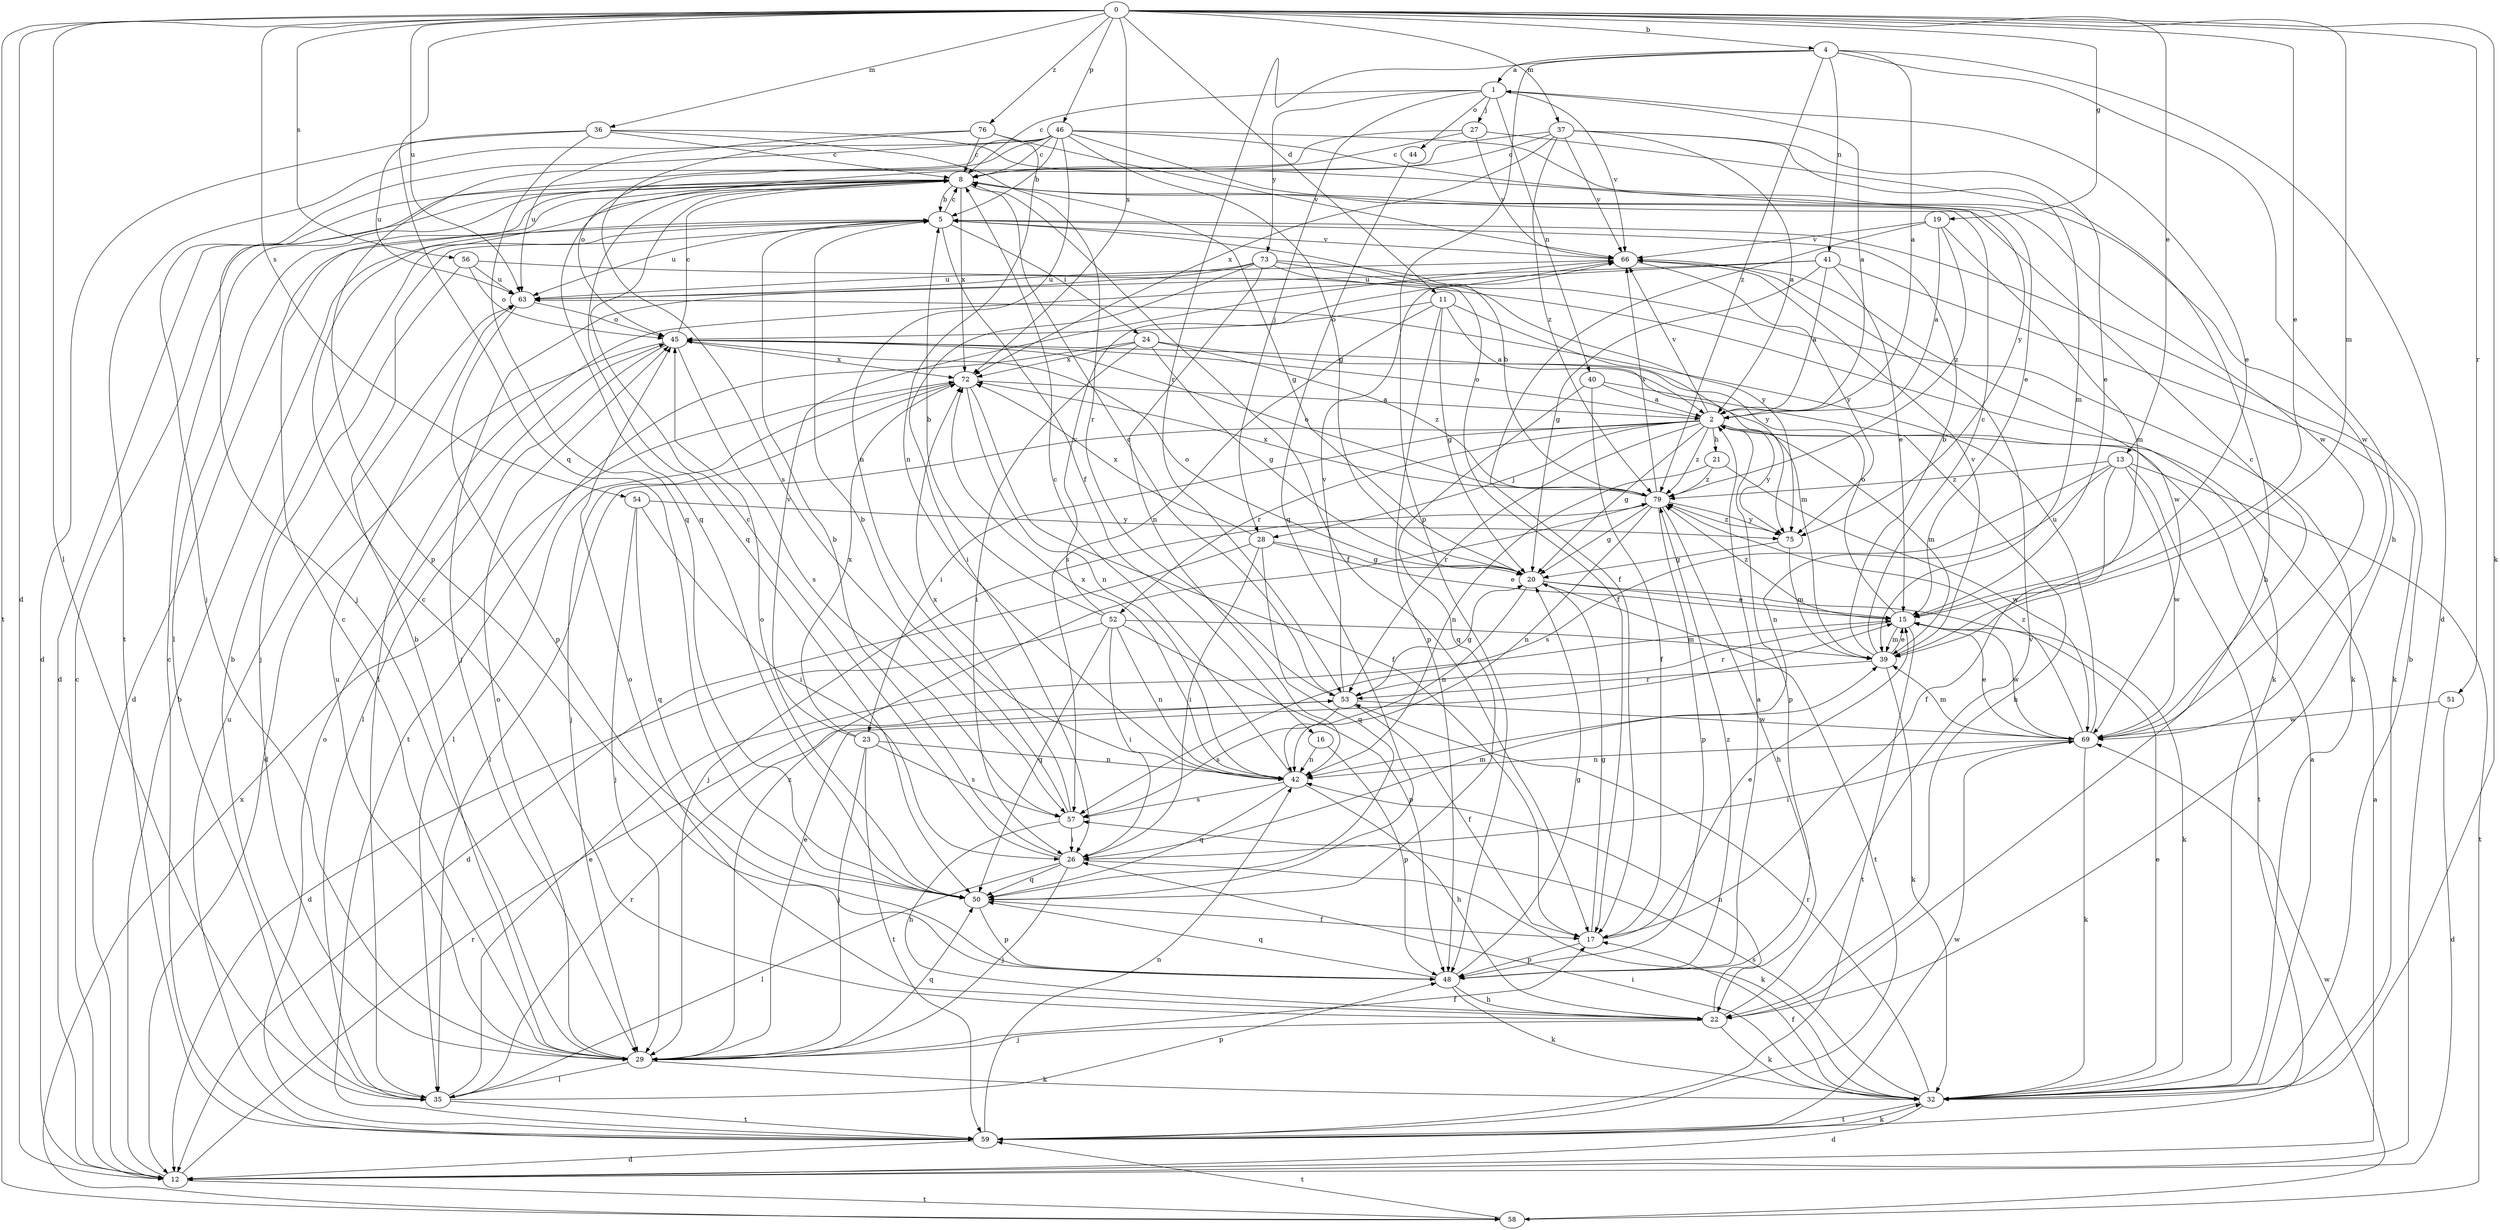 strict digraph  {
0;
1;
2;
4;
5;
8;
11;
12;
13;
15;
16;
17;
19;
20;
21;
22;
23;
24;
26;
27;
28;
29;
32;
35;
36;
37;
39;
40;
41;
42;
44;
45;
46;
48;
50;
51;
52;
53;
54;
56;
57;
58;
59;
63;
66;
69;
72;
73;
75;
76;
79;
0 -> 4  [label=b];
0 -> 11  [label=d];
0 -> 12  [label=d];
0 -> 13  [label=e];
0 -> 15  [label=e];
0 -> 19  [label=g];
0 -> 32  [label=k];
0 -> 35  [label=l];
0 -> 36  [label=m];
0 -> 37  [label=m];
0 -> 39  [label=m];
0 -> 46  [label=p];
0 -> 50  [label=q];
0 -> 51  [label=r];
0 -> 54  [label=s];
0 -> 56  [label=s];
0 -> 58  [label=t];
0 -> 63  [label=u];
0 -> 72  [label=x];
0 -> 76  [label=z];
1 -> 8  [label=c];
1 -> 15  [label=e];
1 -> 27  [label=j];
1 -> 28  [label=j];
1 -> 40  [label=n];
1 -> 44  [label=o];
1 -> 66  [label=v];
1 -> 73  [label=y];
2 -> 1  [label=a];
2 -> 20  [label=g];
2 -> 21  [label=h];
2 -> 23  [label=i];
2 -> 28  [label=j];
2 -> 35  [label=l];
2 -> 39  [label=m];
2 -> 45  [label=o];
2 -> 48  [label=p];
2 -> 52  [label=r];
2 -> 53  [label=r];
2 -> 66  [label=v];
2 -> 75  [label=y];
2 -> 79  [label=z];
4 -> 1  [label=a];
4 -> 2  [label=a];
4 -> 12  [label=d];
4 -> 22  [label=h];
4 -> 41  [label=n];
4 -> 48  [label=p];
4 -> 53  [label=r];
4 -> 79  [label=z];
5 -> 8  [label=c];
5 -> 12  [label=d];
5 -> 16  [label=f];
5 -> 24  [label=i];
5 -> 63  [label=u];
5 -> 66  [label=v];
8 -> 5  [label=b];
8 -> 12  [label=d];
8 -> 17  [label=f];
8 -> 20  [label=g];
8 -> 35  [label=l];
8 -> 50  [label=q];
8 -> 72  [label=x];
11 -> 2  [label=a];
11 -> 20  [label=g];
11 -> 45  [label=o];
11 -> 48  [label=p];
11 -> 57  [label=s];
11 -> 75  [label=y];
12 -> 2  [label=a];
12 -> 5  [label=b];
12 -> 8  [label=c];
12 -> 53  [label=r];
12 -> 58  [label=t];
13 -> 17  [label=f];
13 -> 42  [label=n];
13 -> 57  [label=s];
13 -> 58  [label=t];
13 -> 59  [label=t];
13 -> 69  [label=w];
13 -> 79  [label=z];
15 -> 39  [label=m];
15 -> 45  [label=o];
15 -> 53  [label=r];
15 -> 59  [label=t];
15 -> 69  [label=w];
15 -> 79  [label=z];
16 -> 42  [label=n];
16 -> 48  [label=p];
17 -> 15  [label=e];
17 -> 20  [label=g];
17 -> 48  [label=p];
19 -> 2  [label=a];
19 -> 17  [label=f];
19 -> 39  [label=m];
19 -> 66  [label=v];
19 -> 79  [label=z];
20 -> 15  [label=e];
20 -> 32  [label=k];
20 -> 42  [label=n];
20 -> 45  [label=o];
20 -> 59  [label=t];
21 -> 42  [label=n];
21 -> 69  [label=w];
21 -> 79  [label=z];
22 -> 8  [label=c];
22 -> 29  [label=j];
22 -> 32  [label=k];
22 -> 42  [label=n];
22 -> 45  [label=o];
22 -> 66  [label=v];
23 -> 29  [label=j];
23 -> 42  [label=n];
23 -> 57  [label=s];
23 -> 59  [label=t];
23 -> 66  [label=v];
23 -> 72  [label=x];
24 -> 20  [label=g];
24 -> 26  [label=i];
24 -> 39  [label=m];
24 -> 59  [label=t];
24 -> 72  [label=x];
24 -> 79  [label=z];
26 -> 5  [label=b];
26 -> 8  [label=c];
26 -> 29  [label=j];
26 -> 32  [label=k];
26 -> 35  [label=l];
26 -> 39  [label=m];
26 -> 50  [label=q];
27 -> 8  [label=c];
27 -> 22  [label=h];
27 -> 29  [label=j];
27 -> 66  [label=v];
28 -> 12  [label=d];
28 -> 15  [label=e];
28 -> 20  [label=g];
28 -> 26  [label=i];
28 -> 50  [label=q];
28 -> 72  [label=x];
29 -> 5  [label=b];
29 -> 8  [label=c];
29 -> 15  [label=e];
29 -> 17  [label=f];
29 -> 32  [label=k];
29 -> 35  [label=l];
29 -> 45  [label=o];
29 -> 50  [label=q];
29 -> 63  [label=u];
29 -> 79  [label=z];
32 -> 2  [label=a];
32 -> 5  [label=b];
32 -> 12  [label=d];
32 -> 15  [label=e];
32 -> 17  [label=f];
32 -> 26  [label=i];
32 -> 53  [label=r];
32 -> 57  [label=s];
32 -> 59  [label=t];
35 -> 5  [label=b];
35 -> 15  [label=e];
35 -> 48  [label=p];
35 -> 53  [label=r];
35 -> 59  [label=t];
36 -> 8  [label=c];
36 -> 12  [label=d];
36 -> 50  [label=q];
36 -> 53  [label=r];
36 -> 63  [label=u];
36 -> 69  [label=w];
37 -> 2  [label=a];
37 -> 8  [label=c];
37 -> 15  [label=e];
37 -> 39  [label=m];
37 -> 50  [label=q];
37 -> 66  [label=v];
37 -> 72  [label=x];
37 -> 79  [label=z];
39 -> 5  [label=b];
39 -> 8  [label=c];
39 -> 15  [label=e];
39 -> 32  [label=k];
39 -> 53  [label=r];
39 -> 66  [label=v];
40 -> 2  [label=a];
40 -> 17  [label=f];
40 -> 22  [label=h];
40 -> 50  [label=q];
41 -> 2  [label=a];
41 -> 15  [label=e];
41 -> 20  [label=g];
41 -> 32  [label=k];
41 -> 35  [label=l];
41 -> 63  [label=u];
42 -> 8  [label=c];
42 -> 22  [label=h];
42 -> 50  [label=q];
42 -> 57  [label=s];
42 -> 72  [label=x];
44 -> 50  [label=q];
45 -> 8  [label=c];
45 -> 12  [label=d];
45 -> 35  [label=l];
45 -> 57  [label=s];
45 -> 72  [label=x];
46 -> 5  [label=b];
46 -> 8  [label=c];
46 -> 15  [label=e];
46 -> 20  [label=g];
46 -> 29  [label=j];
46 -> 42  [label=n];
46 -> 45  [label=o];
46 -> 48  [label=p];
46 -> 59  [label=t];
46 -> 69  [label=w];
46 -> 75  [label=y];
48 -> 2  [label=a];
48 -> 20  [label=g];
48 -> 22  [label=h];
48 -> 32  [label=k];
48 -> 50  [label=q];
48 -> 79  [label=z];
50 -> 17  [label=f];
50 -> 45  [label=o];
50 -> 48  [label=p];
51 -> 12  [label=d];
51 -> 69  [label=w];
52 -> 5  [label=b];
52 -> 12  [label=d];
52 -> 26  [label=i];
52 -> 39  [label=m];
52 -> 42  [label=n];
52 -> 48  [label=p];
52 -> 50  [label=q];
52 -> 66  [label=v];
53 -> 8  [label=c];
53 -> 17  [label=f];
53 -> 20  [label=g];
53 -> 57  [label=s];
53 -> 66  [label=v];
53 -> 69  [label=w];
54 -> 26  [label=i];
54 -> 29  [label=j];
54 -> 50  [label=q];
54 -> 75  [label=y];
56 -> 29  [label=j];
56 -> 32  [label=k];
56 -> 45  [label=o];
56 -> 63  [label=u];
57 -> 5  [label=b];
57 -> 22  [label=h];
57 -> 26  [label=i];
57 -> 72  [label=x];
58 -> 59  [label=t];
58 -> 69  [label=w];
58 -> 72  [label=x];
59 -> 8  [label=c];
59 -> 12  [label=d];
59 -> 32  [label=k];
59 -> 42  [label=n];
59 -> 45  [label=o];
59 -> 63  [label=u];
59 -> 69  [label=w];
63 -> 45  [label=o];
63 -> 48  [label=p];
66 -> 63  [label=u];
66 -> 69  [label=w];
66 -> 75  [label=y];
69 -> 8  [label=c];
69 -> 15  [label=e];
69 -> 26  [label=i];
69 -> 32  [label=k];
69 -> 39  [label=m];
69 -> 42  [label=n];
69 -> 63  [label=u];
69 -> 79  [label=z];
72 -> 2  [label=a];
72 -> 17  [label=f];
72 -> 29  [label=j];
72 -> 35  [label=l];
72 -> 42  [label=n];
73 -> 17  [label=f];
73 -> 26  [label=i];
73 -> 29  [label=j];
73 -> 32  [label=k];
73 -> 42  [label=n];
73 -> 63  [label=u];
73 -> 75  [label=y];
75 -> 20  [label=g];
75 -> 39  [label=m];
75 -> 79  [label=z];
76 -> 8  [label=c];
76 -> 42  [label=n];
76 -> 57  [label=s];
76 -> 63  [label=u];
76 -> 66  [label=v];
79 -> 5  [label=b];
79 -> 20  [label=g];
79 -> 22  [label=h];
79 -> 29  [label=j];
79 -> 42  [label=n];
79 -> 45  [label=o];
79 -> 48  [label=p];
79 -> 66  [label=v];
79 -> 72  [label=x];
79 -> 75  [label=y];
}
